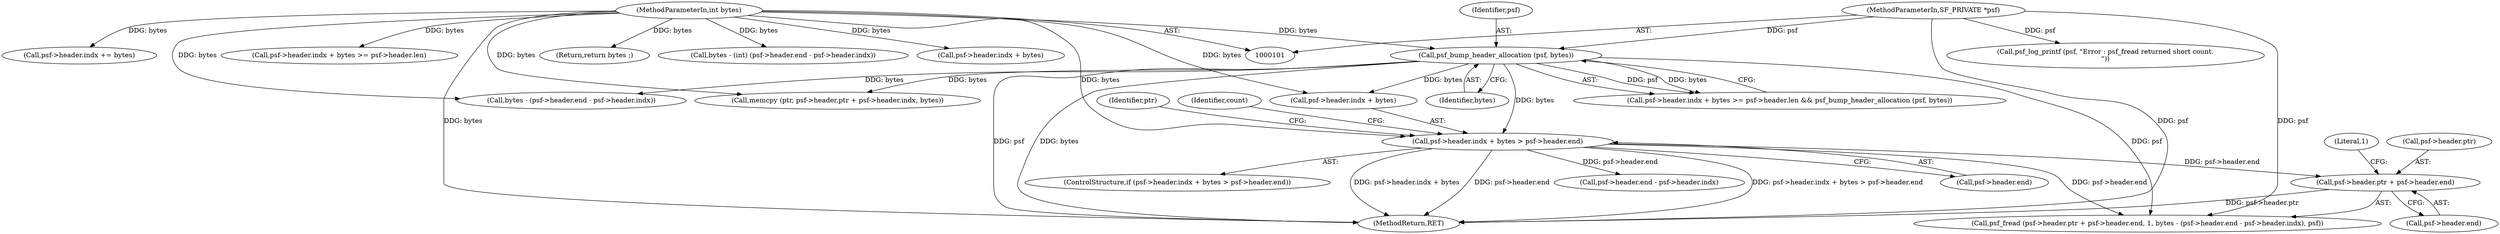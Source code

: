 digraph "0_libsndfile_708e996c87c5fae77b104ccfeb8f6db784c32074_13@pointer" {
"1000148" [label="(Call,psf->header.ptr + psf->header.end)"];
"1000131" [label="(Call,psf->header.indx + bytes > psf->header.end)"];
"1000125" [label="(Call,psf_bump_header_allocation (psf, bytes))"];
"1000102" [label="(MethodParameterIn,SF_PRIVATE *psf)"];
"1000104" [label="(MethodParameterIn,int bytes)"];
"1000226" [label="(Return,return bytes ;)"];
"1000154" [label="(Call,psf->header.end)"];
"1000228" [label="(MethodReturn,RET)"];
"1000162" [label="(Call,psf->header.end - psf->header.indx)"];
"1000177" [label="(Call,bytes - (int) (psf->header.end - psf->header.indx))"];
"1000113" [label="(Call,psf->header.indx + bytes)"];
"1000206" [label="(Identifier,ptr)"];
"1000219" [label="(Call,psf->header.indx += bytes)"];
"1000147" [label="(Call,psf_fread (psf->header.ptr + psf->header.end, 1, bytes - (psf->header.end - psf->header.indx), psf))"];
"1000111" [label="(Call,psf->header.indx + bytes >= psf->header.len && psf_bump_header_allocation (psf, bytes))"];
"1000160" [label="(Call,bytes - (psf->header.end - psf->header.indx))"];
"1000112" [label="(Call,psf->header.indx + bytes >= psf->header.len)"];
"1000131" [label="(Call,psf->header.indx + bytes > psf->header.end)"];
"1000149" [label="(Call,psf->header.ptr)"];
"1000104" [label="(MethodParameterIn,int bytes)"];
"1000193" [label="(Call,psf_log_printf (psf, \"Error : psf_fread returned short count.\n\"))"];
"1000126" [label="(Identifier,psf)"];
"1000102" [label="(MethodParameterIn,SF_PRIVATE *psf)"];
"1000125" [label="(Call,psf_bump_header_allocation (psf, bytes))"];
"1000132" [label="(Call,psf->header.indx + bytes)"];
"1000139" [label="(Call,psf->header.end)"];
"1000127" [label="(Identifier,bytes)"];
"1000148" [label="(Call,psf->header.ptr + psf->header.end)"];
"1000146" [label="(Identifier,count)"];
"1000130" [label="(ControlStructure,if (psf->header.indx + bytes > psf->header.end))"];
"1000159" [label="(Literal,1)"];
"1000205" [label="(Call,memcpy (ptr, psf->header.ptr + psf->header.indx, bytes))"];
"1000148" -> "1000147"  [label="AST: "];
"1000148" -> "1000154"  [label="CFG: "];
"1000149" -> "1000148"  [label="AST: "];
"1000154" -> "1000148"  [label="AST: "];
"1000159" -> "1000148"  [label="CFG: "];
"1000148" -> "1000228"  [label="DDG: psf->header.ptr"];
"1000131" -> "1000148"  [label="DDG: psf->header.end"];
"1000131" -> "1000130"  [label="AST: "];
"1000131" -> "1000139"  [label="CFG: "];
"1000132" -> "1000131"  [label="AST: "];
"1000139" -> "1000131"  [label="AST: "];
"1000146" -> "1000131"  [label="CFG: "];
"1000206" -> "1000131"  [label="CFG: "];
"1000131" -> "1000228"  [label="DDG: psf->header.indx + bytes"];
"1000131" -> "1000228"  [label="DDG: psf->header.end"];
"1000131" -> "1000228"  [label="DDG: psf->header.indx + bytes > psf->header.end"];
"1000125" -> "1000131"  [label="DDG: bytes"];
"1000104" -> "1000131"  [label="DDG: bytes"];
"1000131" -> "1000147"  [label="DDG: psf->header.end"];
"1000131" -> "1000162"  [label="DDG: psf->header.end"];
"1000125" -> "1000111"  [label="AST: "];
"1000125" -> "1000127"  [label="CFG: "];
"1000126" -> "1000125"  [label="AST: "];
"1000127" -> "1000125"  [label="AST: "];
"1000111" -> "1000125"  [label="CFG: "];
"1000125" -> "1000228"  [label="DDG: psf"];
"1000125" -> "1000228"  [label="DDG: bytes"];
"1000125" -> "1000111"  [label="DDG: psf"];
"1000125" -> "1000111"  [label="DDG: bytes"];
"1000102" -> "1000125"  [label="DDG: psf"];
"1000104" -> "1000125"  [label="DDG: bytes"];
"1000125" -> "1000132"  [label="DDG: bytes"];
"1000125" -> "1000160"  [label="DDG: bytes"];
"1000125" -> "1000147"  [label="DDG: psf"];
"1000125" -> "1000205"  [label="DDG: bytes"];
"1000102" -> "1000101"  [label="AST: "];
"1000102" -> "1000228"  [label="DDG: psf"];
"1000102" -> "1000147"  [label="DDG: psf"];
"1000102" -> "1000193"  [label="DDG: psf"];
"1000104" -> "1000101"  [label="AST: "];
"1000104" -> "1000228"  [label="DDG: bytes"];
"1000104" -> "1000112"  [label="DDG: bytes"];
"1000104" -> "1000113"  [label="DDG: bytes"];
"1000104" -> "1000132"  [label="DDG: bytes"];
"1000104" -> "1000160"  [label="DDG: bytes"];
"1000104" -> "1000177"  [label="DDG: bytes"];
"1000104" -> "1000205"  [label="DDG: bytes"];
"1000104" -> "1000219"  [label="DDG: bytes"];
"1000104" -> "1000226"  [label="DDG: bytes"];
}
